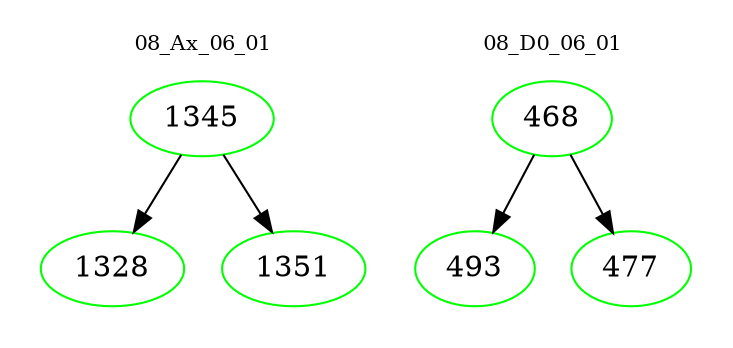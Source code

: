 digraph{
subgraph cluster_0 {
color = white
label = "08_Ax_06_01";
fontsize=10;
T0_1345 [label="1345", color="green"]
T0_1345 -> T0_1328 [color="black"]
T0_1328 [label="1328", color="green"]
T0_1345 -> T0_1351 [color="black"]
T0_1351 [label="1351", color="green"]
}
subgraph cluster_1 {
color = white
label = "08_D0_06_01";
fontsize=10;
T1_468 [label="468", color="green"]
T1_468 -> T1_493 [color="black"]
T1_493 [label="493", color="green"]
T1_468 -> T1_477 [color="black"]
T1_477 [label="477", color="green"]
}
}
